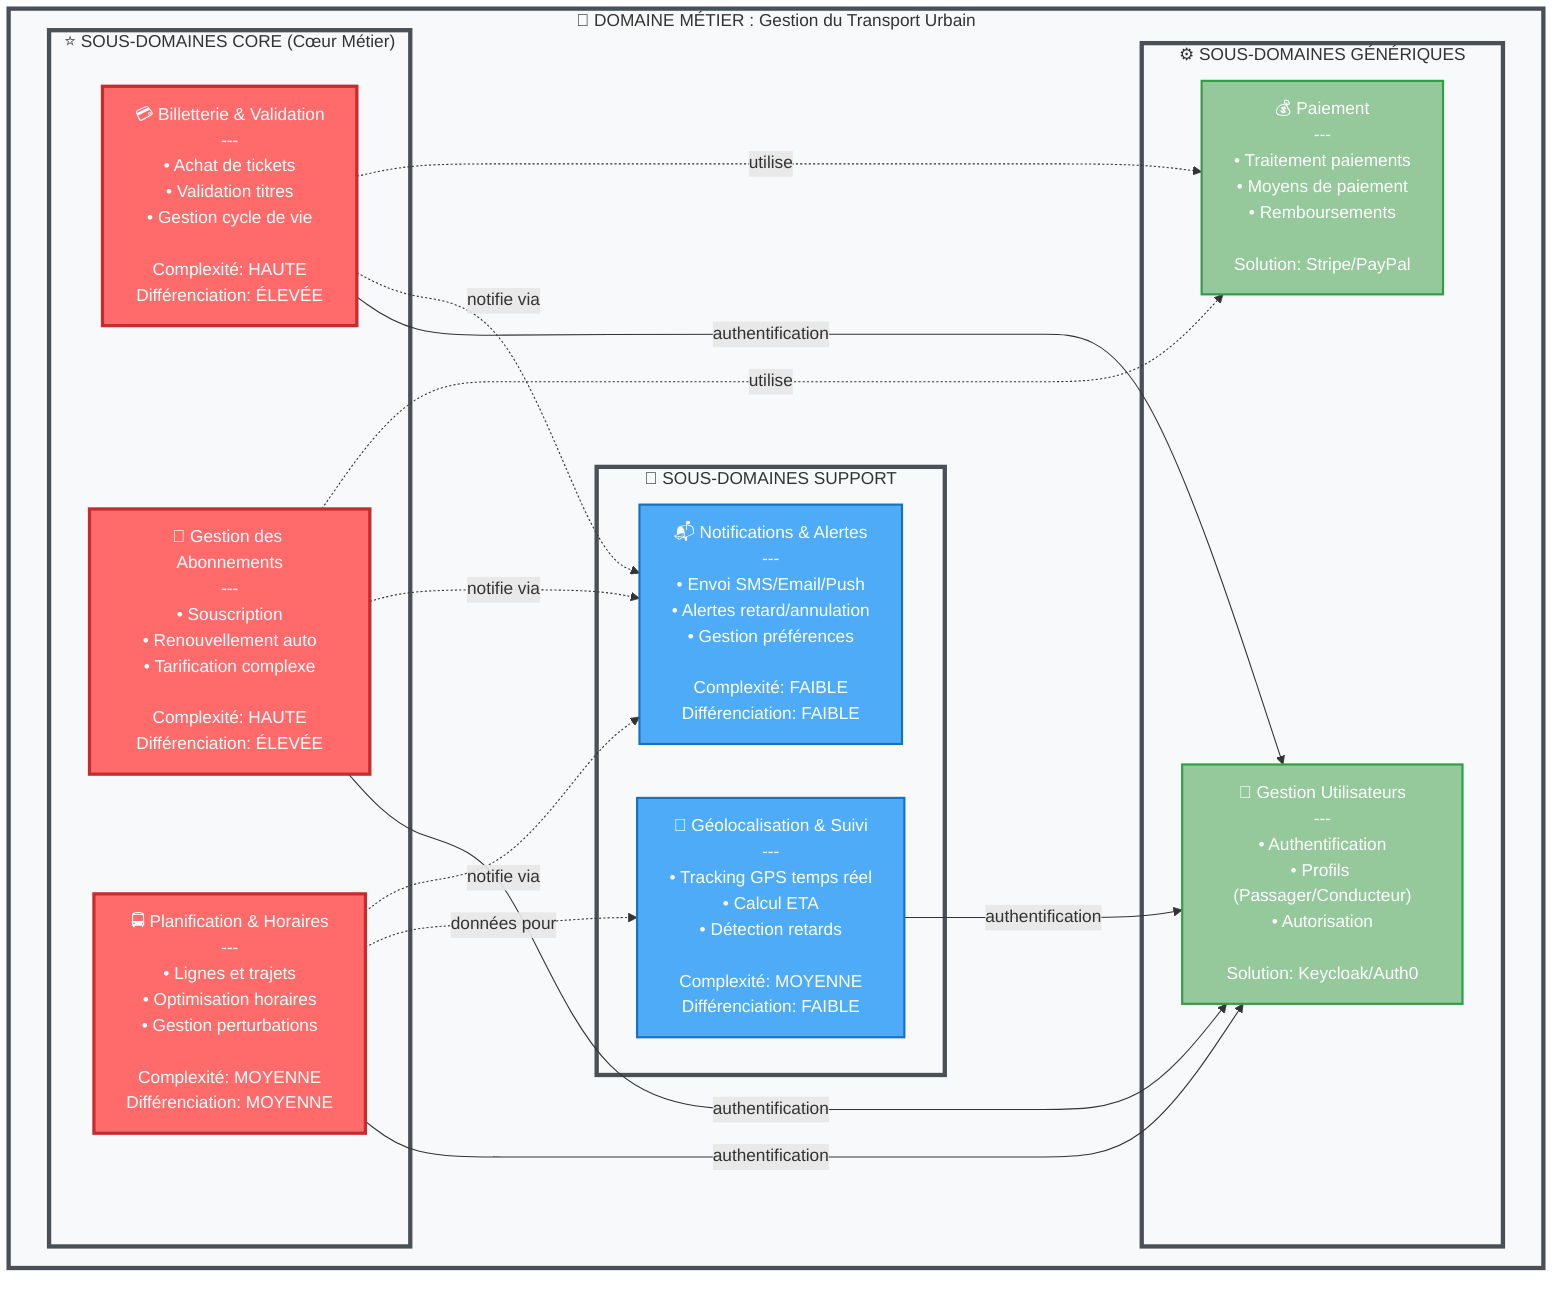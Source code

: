 graph TB
    subgraph DOMAIN["🏢 DOMAINE MÉTIER : Gestion du Transport Urbain"]
        subgraph CORE["⭐ SOUS-DOMAINES CORE (Cœur Métier)"]
            BILL["💳 Billetterie & Validation<br/>---<br/>• Achat de tickets<br/>• Validation titres<br/>• Gestion cycle de vie<br/><br/>Complexité: HAUTE<br/>Différenciation: ÉLEVÉE"]
            SUB["📅 Gestion des Abonnements<br/>---<br/>• Souscription<br/>• Renouvellement auto<br/>• Tarification complexe<br/><br/>Complexité: HAUTE<br/>Différenciation: ÉLEVÉE"]
            SCHED["🚍 Planification & Horaires<br/>---<br/>• Lignes et trajets<br/>• Optimisation horaires<br/>• Gestion perturbations<br/><br/>Complexité: MOYENNE<br/>Différenciation: MOYENNE"]
        end
        
        subgraph SUPPORT["🔧 SOUS-DOMAINES SUPPORT"]
            TRACK["📍 Géolocalisation & Suivi<br/>---<br/>• Tracking GPS temps réel<br/>• Calcul ETA<br/>• Détection retards<br/><br/>Complexité: MOYENNE<br/>Différenciation: FAIBLE"]
            NOTIF["📬 Notifications & Alertes<br/>---<br/>• Envoi SMS/Email/Push<br/>• Alertes retard/annulation<br/>• Gestion préférences<br/><br/>Complexité: FAIBLE<br/>Différenciation: FAIBLE"]
        end
        
        subgraph GENERIC["⚙️ SOUS-DOMAINES GÉNÉRIQUES"]
            USER["👤 Gestion Utilisateurs<br/>---<br/>• Authentification<br/>• Profils (Passager/Conducteur)<br/>• Autorisation<br/><br/>Solution: Keycloak/Auth0"]
            PAY["💰 Paiement<br/>---<br/>• Traitement paiements<br/>• Moyens de paiement<br/>• Remboursements<br/><br/>Solution: Stripe/PayPal"]
        end
    end
    
    %% Relations de dépendance
    BILL -.->|utilise| PAY
    SUB -.->|utilise| PAY
    BILL -.->|notifie via| NOTIF
    SUB -.->|notifie via| NOTIF
    SCHED -.->|notifie via| NOTIF
    SCHED -.->|données pour| TRACK
    BILL -->|authentification| USER
    SUB -->|authentification| USER
    SCHED -->|authentification| USER
    TRACK -->|authentification| USER
    
    %% Styles
    classDef coreStyle fill:#ff6b6b,stroke:#c92a2a,stroke-width:3px,color:#fff
    classDef supportStyle fill:#4dabf7,stroke:#1971c2,stroke-width:2px,color:#fff
    classDef genericStyle fill:#95c99b,stroke:#2f9e44,stroke-width:2px,color:#fff
    classDef domainStyle fill:#f8f9fa,stroke:#495057,stroke-width:4px
    
    class BILL,SUB,SCHED coreStyle
    class TRACK,NOTIF supportStyle
    class USER,PAY genericStyle
    class DOMAIN,CORE,SUPPORT,GENERIC domainStyle